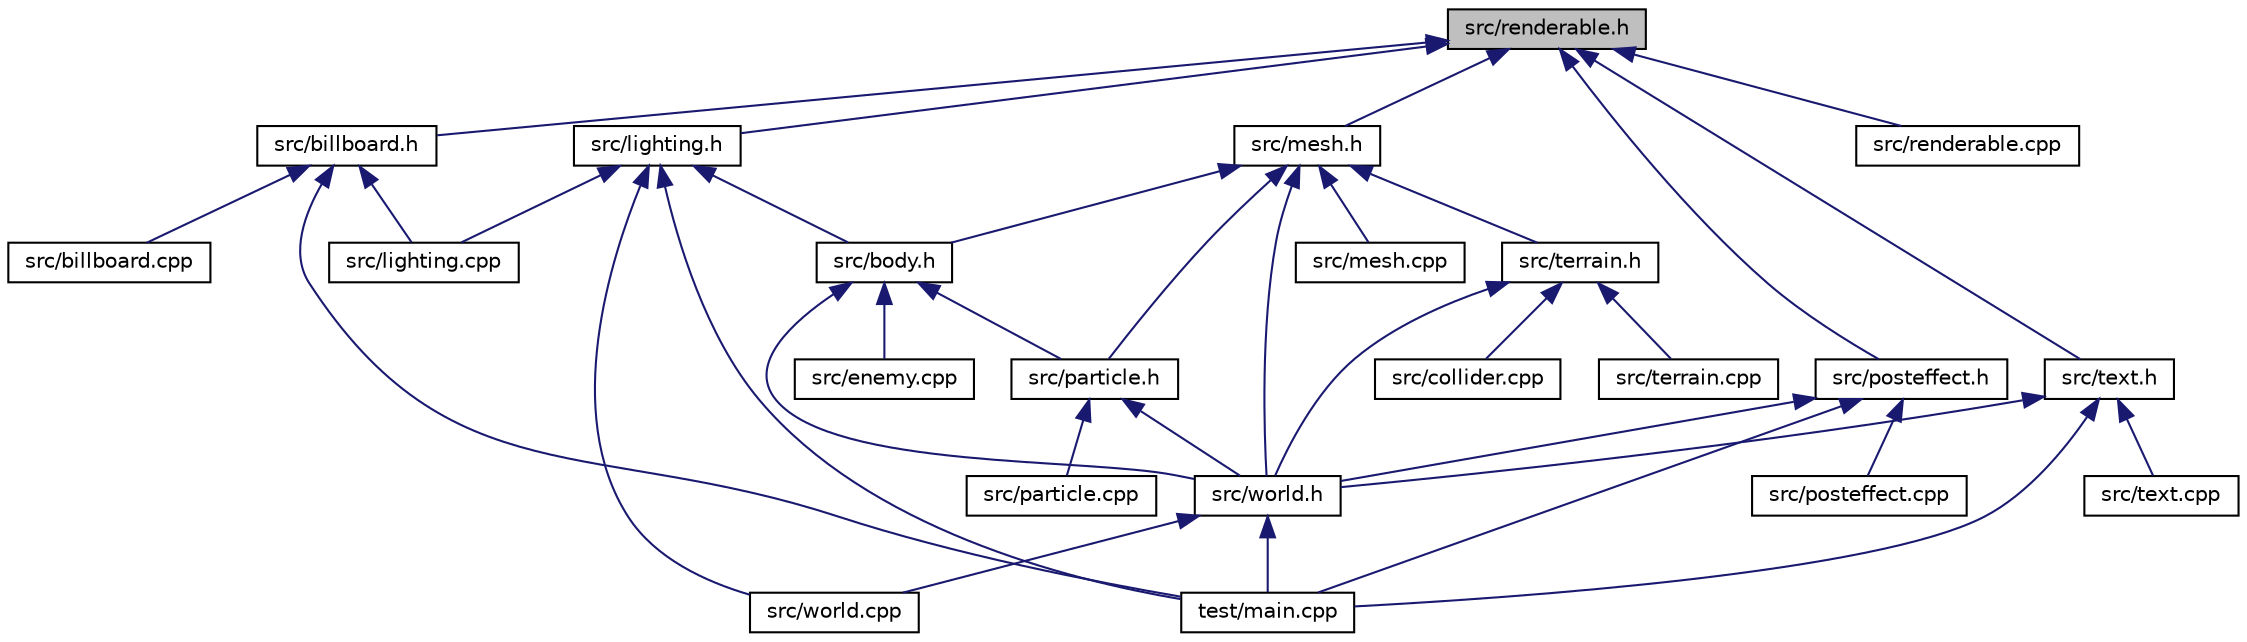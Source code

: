 digraph "src/renderable.h"
{
  edge [fontname="Helvetica",fontsize="10",labelfontname="Helvetica",labelfontsize="10"];
  node [fontname="Helvetica",fontsize="10",shape=record];
  Node1 [label="src/renderable.h",height=0.2,width=0.4,color="black", fillcolor="grey75", style="filled", fontcolor="black"];
  Node1 -> Node2 [dir="back",color="midnightblue",fontsize="10",style="solid"];
  Node2 [label="src/billboard.h",height=0.2,width=0.4,color="black", fillcolor="white", style="filled",URL="$billboard_8h.html"];
  Node2 -> Node3 [dir="back",color="midnightblue",fontsize="10",style="solid"];
  Node3 [label="src/billboard.cpp",height=0.2,width=0.4,color="black", fillcolor="white", style="filled",URL="$billboard_8cpp.html"];
  Node2 -> Node4 [dir="back",color="midnightblue",fontsize="10",style="solid"];
  Node4 [label="src/lighting.cpp",height=0.2,width=0.4,color="black", fillcolor="white", style="filled",URL="$lighting_8cpp.html"];
  Node2 -> Node5 [dir="back",color="midnightblue",fontsize="10",style="solid"];
  Node5 [label="test/main.cpp",height=0.2,width=0.4,color="black", fillcolor="white", style="filled",URL="$main_8cpp.html"];
  Node1 -> Node6 [dir="back",color="midnightblue",fontsize="10",style="solid"];
  Node6 [label="src/lighting.h",height=0.2,width=0.4,color="black", fillcolor="white", style="filled",URL="$lighting_8h.html"];
  Node6 -> Node7 [dir="back",color="midnightblue",fontsize="10",style="solid"];
  Node7 [label="src/body.h",height=0.2,width=0.4,color="black", fillcolor="white", style="filled",URL="$body_8h.html"];
  Node7 -> Node8 [dir="back",color="midnightblue",fontsize="10",style="solid"];
  Node8 [label="src/enemy.cpp",height=0.2,width=0.4,color="black", fillcolor="white", style="filled",URL="$enemy_8cpp.html"];
  Node7 -> Node9 [dir="back",color="midnightblue",fontsize="10",style="solid"];
  Node9 [label="src/particle.h",height=0.2,width=0.4,color="black", fillcolor="white", style="filled",URL="$particle_8h.html"];
  Node9 -> Node10 [dir="back",color="midnightblue",fontsize="10",style="solid"];
  Node10 [label="src/particle.cpp",height=0.2,width=0.4,color="black", fillcolor="white", style="filled",URL="$particle_8cpp.html"];
  Node9 -> Node11 [dir="back",color="midnightblue",fontsize="10",style="solid"];
  Node11 [label="src/world.h",height=0.2,width=0.4,color="black", fillcolor="white", style="filled",URL="$world_8h.html"];
  Node11 -> Node12 [dir="back",color="midnightblue",fontsize="10",style="solid"];
  Node12 [label="src/world.cpp",height=0.2,width=0.4,color="black", fillcolor="white", style="filled",URL="$world_8cpp.html"];
  Node11 -> Node5 [dir="back",color="midnightblue",fontsize="10",style="solid"];
  Node7 -> Node11 [dir="back",color="midnightblue",fontsize="10",style="solid"];
  Node6 -> Node4 [dir="back",color="midnightblue",fontsize="10",style="solid"];
  Node6 -> Node12 [dir="back",color="midnightblue",fontsize="10",style="solid"];
  Node6 -> Node5 [dir="back",color="midnightblue",fontsize="10",style="solid"];
  Node1 -> Node13 [dir="back",color="midnightblue",fontsize="10",style="solid"];
  Node13 [label="src/mesh.h",height=0.2,width=0.4,color="black", fillcolor="white", style="filled",URL="$mesh_8h.html"];
  Node13 -> Node7 [dir="back",color="midnightblue",fontsize="10",style="solid"];
  Node13 -> Node14 [dir="back",color="midnightblue",fontsize="10",style="solid"];
  Node14 [label="src/mesh.cpp",height=0.2,width=0.4,color="black", fillcolor="white", style="filled",URL="$mesh_8cpp.html"];
  Node13 -> Node9 [dir="back",color="midnightblue",fontsize="10",style="solid"];
  Node13 -> Node15 [dir="back",color="midnightblue",fontsize="10",style="solid"];
  Node15 [label="src/terrain.h",height=0.2,width=0.4,color="black", fillcolor="white", style="filled",URL="$terrain_8h.html"];
  Node15 -> Node16 [dir="back",color="midnightblue",fontsize="10",style="solid"];
  Node16 [label="src/collider.cpp",height=0.2,width=0.4,color="black", fillcolor="white", style="filled",URL="$collider_8cpp.html"];
  Node15 -> Node17 [dir="back",color="midnightblue",fontsize="10",style="solid"];
  Node17 [label="src/terrain.cpp",height=0.2,width=0.4,color="black", fillcolor="white", style="filled",URL="$terrain_8cpp.html"];
  Node15 -> Node11 [dir="back",color="midnightblue",fontsize="10",style="solid"];
  Node13 -> Node11 [dir="back",color="midnightblue",fontsize="10",style="solid"];
  Node1 -> Node18 [dir="back",color="midnightblue",fontsize="10",style="solid"];
  Node18 [label="src/posteffect.h",height=0.2,width=0.4,color="black", fillcolor="white", style="filled",URL="$posteffect_8h.html"];
  Node18 -> Node19 [dir="back",color="midnightblue",fontsize="10",style="solid"];
  Node19 [label="src/posteffect.cpp",height=0.2,width=0.4,color="black", fillcolor="white", style="filled",URL="$posteffect_8cpp.html"];
  Node18 -> Node11 [dir="back",color="midnightblue",fontsize="10",style="solid"];
  Node18 -> Node5 [dir="back",color="midnightblue",fontsize="10",style="solid"];
  Node1 -> Node20 [dir="back",color="midnightblue",fontsize="10",style="solid"];
  Node20 [label="src/renderable.cpp",height=0.2,width=0.4,color="black", fillcolor="white", style="filled",URL="$renderable_8cpp.html"];
  Node1 -> Node21 [dir="back",color="midnightblue",fontsize="10",style="solid"];
  Node21 [label="src/text.h",height=0.2,width=0.4,color="black", fillcolor="white", style="filled",URL="$text_8h.html"];
  Node21 -> Node22 [dir="back",color="midnightblue",fontsize="10",style="solid"];
  Node22 [label="src/text.cpp",height=0.2,width=0.4,color="black", fillcolor="white", style="filled",URL="$text_8cpp.html"];
  Node21 -> Node11 [dir="back",color="midnightblue",fontsize="10",style="solid"];
  Node21 -> Node5 [dir="back",color="midnightblue",fontsize="10",style="solid"];
}
